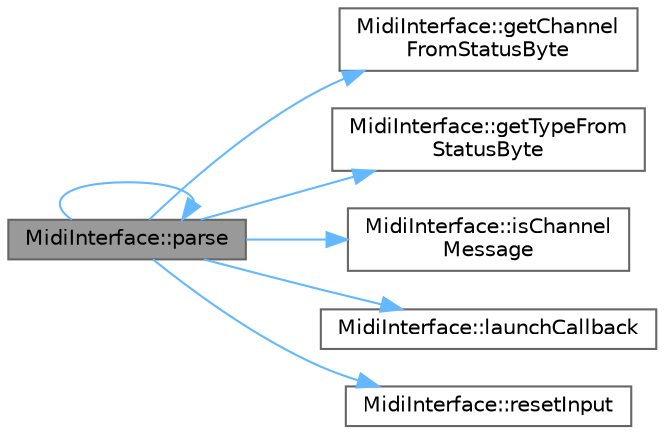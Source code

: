 digraph "MidiInterface::parse"
{
 // LATEX_PDF_SIZE
  bgcolor="transparent";
  edge [fontname=Helvetica,fontsize=10,labelfontname=Helvetica,labelfontsize=10];
  node [fontname=Helvetica,fontsize=10,shape=box,height=0.2,width=0.4];
  rankdir="LR";
  Node1 [id="Node000001",label="MidiInterface::parse",height=0.2,width=0.4,color="gray40", fillcolor="grey60", style="filled", fontcolor="black",tooltip=" "];
  Node1 -> Node2 [id="edge1_Node000001_Node000002",color="steelblue1",style="solid",tooltip=" "];
  Node2 [id="Node000002",label="MidiInterface::getChannel\lFromStatusByte",height=0.2,width=0.4,color="grey40", fillcolor="white", style="filled",URL="$dc/df1/group__input_ga49243944909bc4152fa7b9817a6950e5.html#ga49243944909bc4152fa7b9817a6950e5",tooltip="Returns channel in the range 1-16."];
  Node1 -> Node3 [id="edge2_Node000001_Node000003",color="steelblue1",style="solid",tooltip=" "];
  Node3 [id="Node000003",label="MidiInterface::getTypeFrom\lStatusByte",height=0.2,width=0.4,color="grey40", fillcolor="white", style="filled",URL="$dc/df1/group__input_ga5fba3159de1c4aac8b8a33a0a9dbf7de.html#ga5fba3159de1c4aac8b8a33a0a9dbf7de",tooltip="Extract an enumerated MIDI type from a status byte."];
  Node1 -> Node4 [id="edge3_Node000001_Node000004",color="steelblue1",style="solid",tooltip=" "];
  Node4 [id="Node000004",label="MidiInterface::isChannel\lMessage",height=0.2,width=0.4,color="grey40", fillcolor="white", style="filled",URL="$dc/df1/group__input_ga80caaac9382c92f15f4dc8558e18838c.html#ga80caaac9382c92f15f4dc8558e18838c",tooltip=" "];
  Node1 -> Node5 [id="edge4_Node000001_Node000005",color="steelblue1",style="solid",tooltip=" "];
  Node5 [id="Node000005",label="MidiInterface::launchCallback",height=0.2,width=0.4,color="grey40", fillcolor="white", style="filled",URL="$df/d6a/class_midi_interface_a2c8eba3af03800a697c55ebc82feb976.html#a2c8eba3af03800a697c55ebc82feb976",tooltip=" "];
  Node1 -> Node1 [id="edge5_Node000001_Node000001",color="steelblue1",style="solid",tooltip=" "];
  Node1 -> Node6 [id="edge6_Node000001_Node000006",color="steelblue1",style="solid",tooltip=" "];
  Node6 [id="Node000006",label="MidiInterface::resetInput",height=0.2,width=0.4,color="grey40", fillcolor="white", style="filled",URL="$dc/df1/group__input_ga99582cbc74ccf82ef923adff3caec962.html#ga99582cbc74ccf82ef923adff3caec962",tooltip=" "];
}
